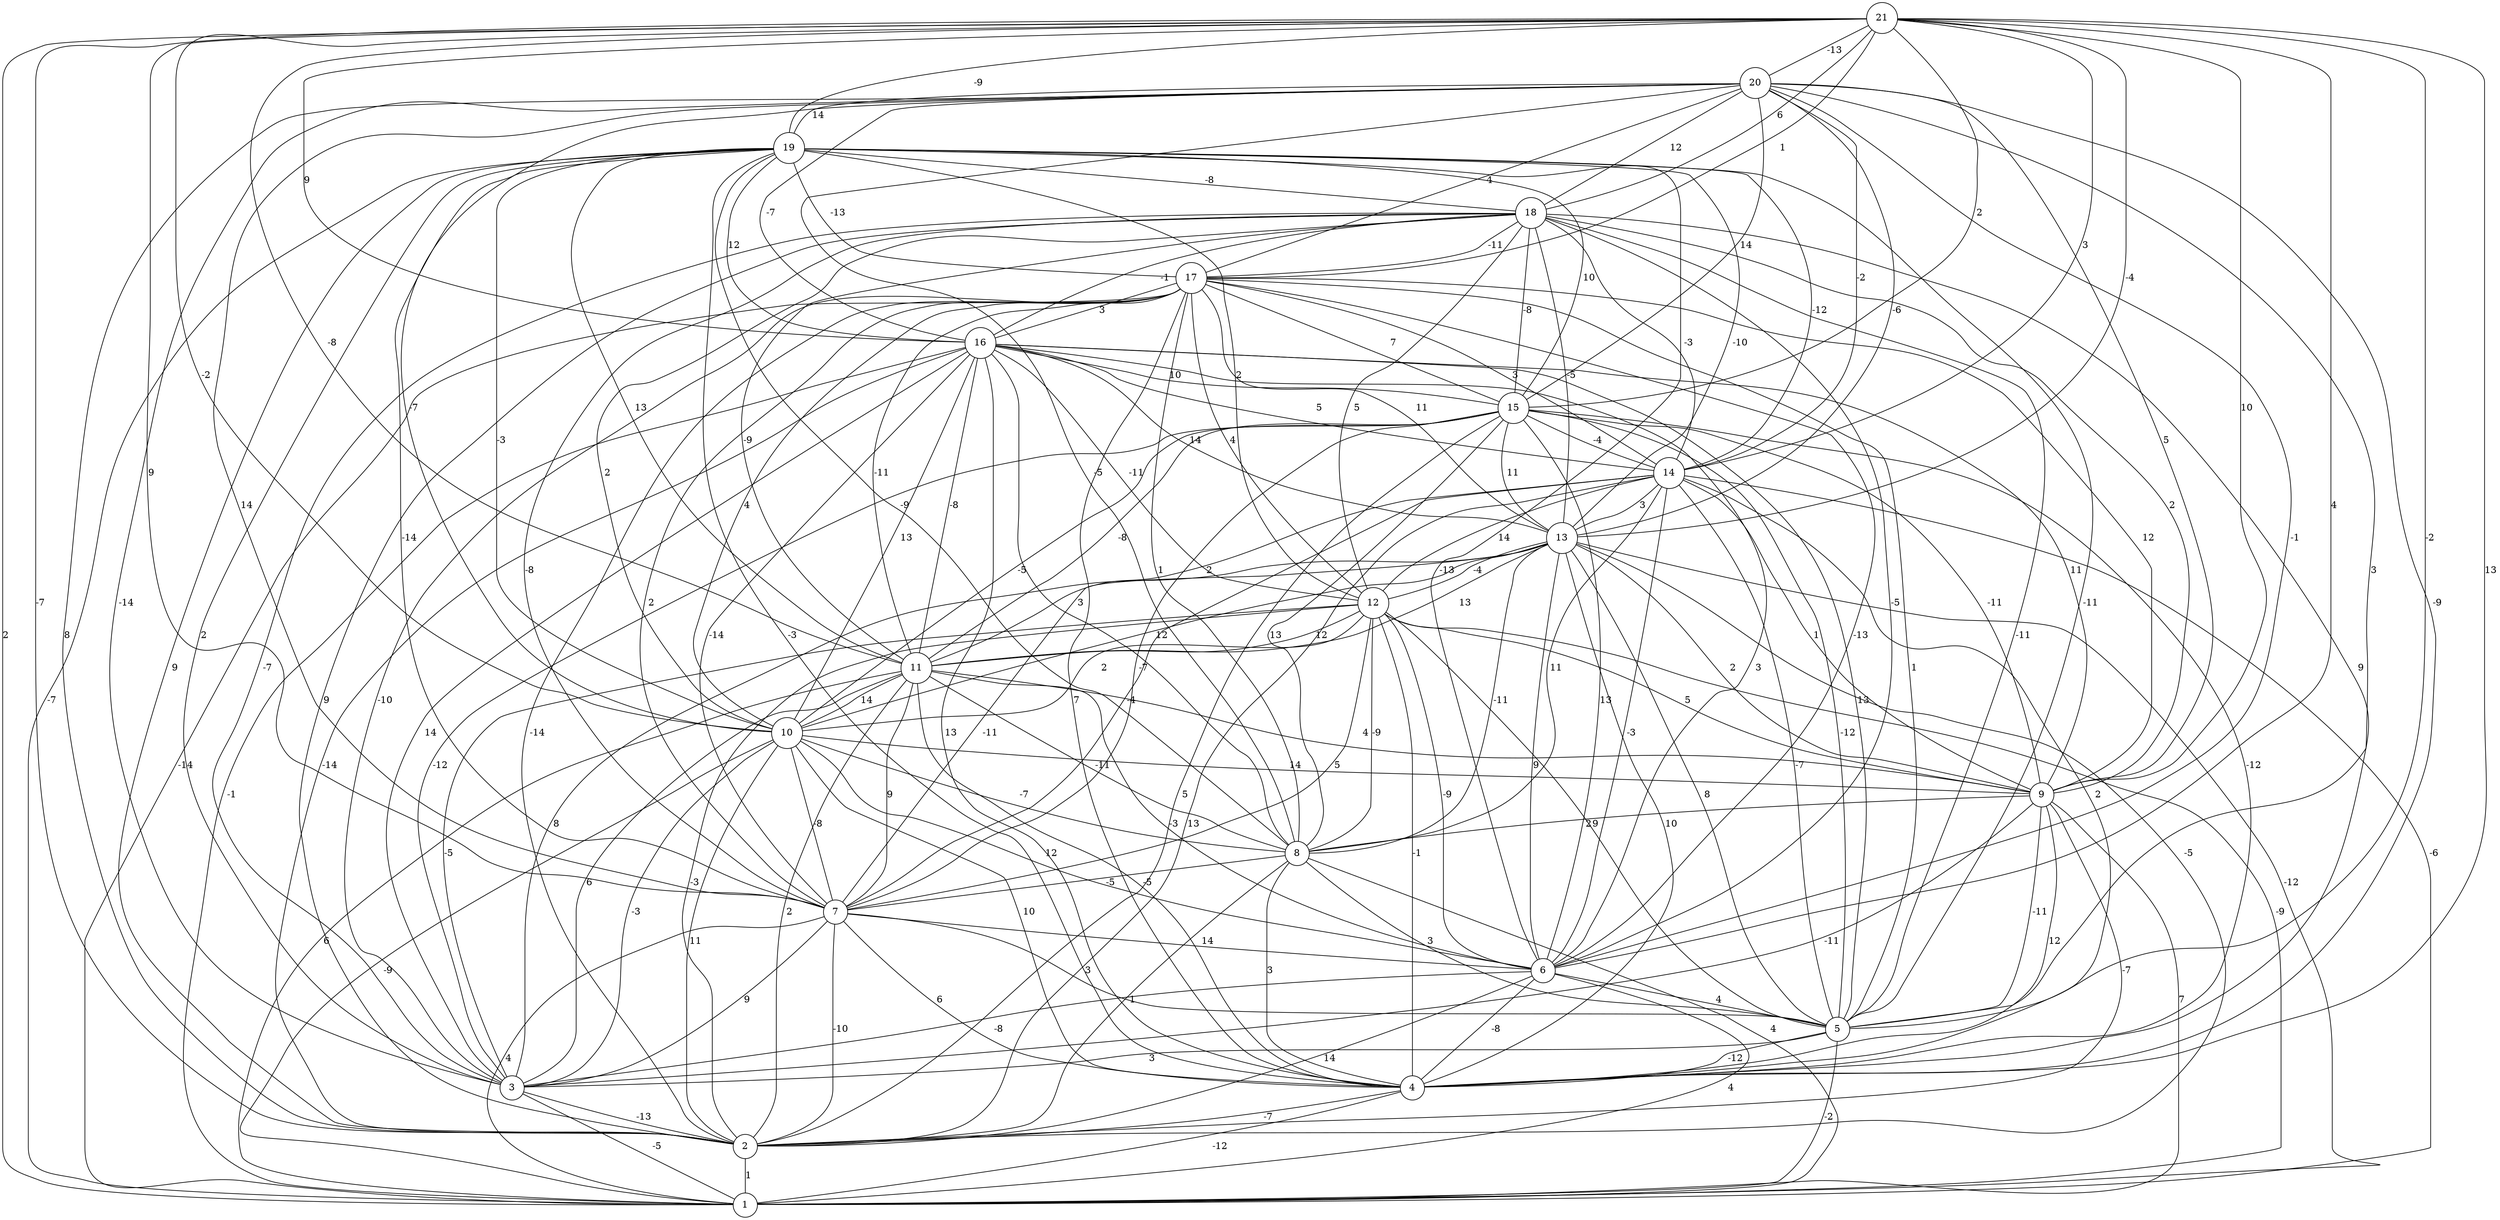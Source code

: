 graph { 
	 fontname="Helvetica,Arial,sans-serif" 
	 node [shape = circle]; 
	 21 -- 1 [label = "2"];
	 21 -- 2 [label = "-7"];
	 21 -- 4 [label = "13"];
	 21 -- 5 [label = "-2"];
	 21 -- 6 [label = "4"];
	 21 -- 7 [label = "9"];
	 21 -- 9 [label = "10"];
	 21 -- 10 [label = "-2"];
	 21 -- 11 [label = "-8"];
	 21 -- 13 [label = "-4"];
	 21 -- 14 [label = "3"];
	 21 -- 15 [label = "2"];
	 21 -- 16 [label = "9"];
	 21 -- 17 [label = "1"];
	 21 -- 18 [label = "6"];
	 21 -- 19 [label = "-9"];
	 21 -- 20 [label = "-13"];
	 20 -- 2 [label = "8"];
	 20 -- 3 [label = "-14"];
	 20 -- 4 [label = "-9"];
	 20 -- 5 [label = "3"];
	 20 -- 6 [label = "-1"];
	 20 -- 7 [label = "14"];
	 20 -- 8 [label = "-5"];
	 20 -- 9 [label = "5"];
	 20 -- 10 [label = "-7"];
	 20 -- 13 [label = "-6"];
	 20 -- 14 [label = "-2"];
	 20 -- 15 [label = "14"];
	 20 -- 16 [label = "-7"];
	 20 -- 17 [label = "4"];
	 20 -- 18 [label = "12"];
	 20 -- 19 [label = "14"];
	 19 -- 1 [label = "-7"];
	 19 -- 2 [label = "9"];
	 19 -- 3 [label = "2"];
	 19 -- 4 [label = "-3"];
	 19 -- 5 [label = "-11"];
	 19 -- 6 [label = "-13"];
	 19 -- 7 [label = "-14"];
	 19 -- 8 [label = "-9"];
	 19 -- 10 [label = "-3"];
	 19 -- 11 [label = "13"];
	 19 -- 12 [label = "2"];
	 19 -- 13 [label = "-10"];
	 19 -- 14 [label = "-12"];
	 19 -- 15 [label = "10"];
	 19 -- 16 [label = "12"];
	 19 -- 17 [label = "-13"];
	 19 -- 18 [label = "-8"];
	 18 -- 2 [label = "9"];
	 18 -- 3 [label = "-7"];
	 18 -- 4 [label = "9"];
	 18 -- 5 [label = "-11"];
	 18 -- 6 [label = "-5"];
	 18 -- 7 [label = "-8"];
	 18 -- 9 [label = "2"];
	 18 -- 10 [label = "2"];
	 18 -- 11 [label = "-9"];
	 18 -- 12 [label = "5"];
	 18 -- 13 [label = "-5"];
	 18 -- 14 [label = "-3"];
	 18 -- 15 [label = "-8"];
	 18 -- 16 [label = "-1"];
	 18 -- 17 [label = "-11"];
	 17 -- 1 [label = "-14"];
	 17 -- 2 [label = "-14"];
	 17 -- 3 [label = "-10"];
	 17 -- 4 [label = "7"];
	 17 -- 5 [label = "1"];
	 17 -- 6 [label = "-13"];
	 17 -- 7 [label = "2"];
	 17 -- 8 [label = "1"];
	 17 -- 9 [label = "12"];
	 17 -- 10 [label = "4"];
	 17 -- 11 [label = "-11"];
	 17 -- 12 [label = "4"];
	 17 -- 13 [label = "11"];
	 17 -- 14 [label = "3"];
	 17 -- 15 [label = "7"];
	 17 -- 16 [label = "3"];
	 16 -- 1 [label = "-1"];
	 16 -- 2 [label = "-14"];
	 16 -- 3 [label = "14"];
	 16 -- 4 [label = "13"];
	 16 -- 5 [label = "13"];
	 16 -- 6 [label = "3"];
	 16 -- 7 [label = "-14"];
	 16 -- 8 [label = "3"];
	 16 -- 9 [label = "11"];
	 16 -- 10 [label = "13"];
	 16 -- 11 [label = "-8"];
	 16 -- 12 [label = "-11"];
	 16 -- 13 [label = "14"];
	 16 -- 14 [label = "5"];
	 16 -- 15 [label = "10"];
	 15 -- 2 [label = "5"];
	 15 -- 3 [label = "-12"];
	 15 -- 4 [label = "-12"];
	 15 -- 5 [label = "-12"];
	 15 -- 6 [label = "13"];
	 15 -- 7 [label = "-7"];
	 15 -- 8 [label = "13"];
	 15 -- 9 [label = "-11"];
	 15 -- 10 [label = "-5"];
	 15 -- 11 [label = "-8"];
	 15 -- 13 [label = "11"];
	 15 -- 14 [label = "-4"];
	 14 -- 1 [label = "-6"];
	 14 -- 2 [label = "13"];
	 14 -- 4 [label = "2"];
	 14 -- 5 [label = "-7"];
	 14 -- 6 [label = "-3"];
	 14 -- 7 [label = "-4"];
	 14 -- 8 [label = "11"];
	 14 -- 9 [label = "1"];
	 14 -- 11 [label = "2"];
	 14 -- 12 [label = "14"];
	 14 -- 13 [label = "3"];
	 13 -- 1 [label = "-12"];
	 13 -- 2 [label = "-5"];
	 13 -- 3 [label = "8"];
	 13 -- 4 [label = "10"];
	 13 -- 5 [label = "8"];
	 13 -- 6 [label = "9"];
	 13 -- 7 [label = "-11"];
	 13 -- 8 [label = "-11"];
	 13 -- 9 [label = "2"];
	 13 -- 10 [label = "12"];
	 13 -- 11 [label = "13"];
	 13 -- 12 [label = "-4"];
	 12 -- 1 [label = "-9"];
	 12 -- 2 [label = "-3"];
	 12 -- 3 [label = "-5"];
	 12 -- 4 [label = "-1"];
	 12 -- 5 [label = "9"];
	 12 -- 6 [label = "-9"];
	 12 -- 7 [label = "5"];
	 12 -- 8 [label = "-9"];
	 12 -- 9 [label = "5"];
	 12 -- 10 [label = "2"];
	 12 -- 11 [label = "12"];
	 11 -- 1 [label = "6"];
	 11 -- 2 [label = "2"];
	 11 -- 3 [label = "6"];
	 11 -- 4 [label = "-5"];
	 11 -- 6 [label = "-3"];
	 11 -- 7 [label = "9"];
	 11 -- 8 [label = "-11"];
	 11 -- 9 [label = "4"];
	 11 -- 10 [label = "14"];
	 10 -- 1 [label = "-9"];
	 10 -- 2 [label = "11"];
	 10 -- 3 [label = "-3"];
	 10 -- 4 [label = "10"];
	 10 -- 6 [label = "12"];
	 10 -- 7 [label = "-8"];
	 10 -- 8 [label = "-7"];
	 10 -- 9 [label = "14"];
	 9 -- 1 [label = "7"];
	 9 -- 2 [label = "-7"];
	 9 -- 3 [label = "-11"];
	 9 -- 4 [label = "12"];
	 9 -- 5 [label = "-11"];
	 9 -- 8 [label = "2"];
	 8 -- 1 [label = "4"];
	 8 -- 2 [label = "1"];
	 8 -- 4 [label = "3"];
	 8 -- 5 [label = "3"];
	 8 -- 7 [label = "-5"];
	 7 -- 1 [label = "4"];
	 7 -- 2 [label = "-10"];
	 7 -- 3 [label = "9"];
	 7 -- 4 [label = "6"];
	 7 -- 5 [label = "3"];
	 7 -- 6 [label = "14"];
	 6 -- 1 [label = "4"];
	 6 -- 2 [label = "14"];
	 6 -- 3 [label = "-8"];
	 6 -- 4 [label = "-8"];
	 6 -- 5 [label = "4"];
	 5 -- 1 [label = "-2"];
	 5 -- 3 [label = "3"];
	 5 -- 4 [label = "-12"];
	 4 -- 1 [label = "-12"];
	 4 -- 2 [label = "-7"];
	 3 -- 1 [label = "-5"];
	 3 -- 2 [label = "-13"];
	 2 -- 1 [label = "1"];
	 1;
	 2;
	 3;
	 4;
	 5;
	 6;
	 7;
	 8;
	 9;
	 10;
	 11;
	 12;
	 13;
	 14;
	 15;
	 16;
	 17;
	 18;
	 19;
	 20;
	 21;
}
